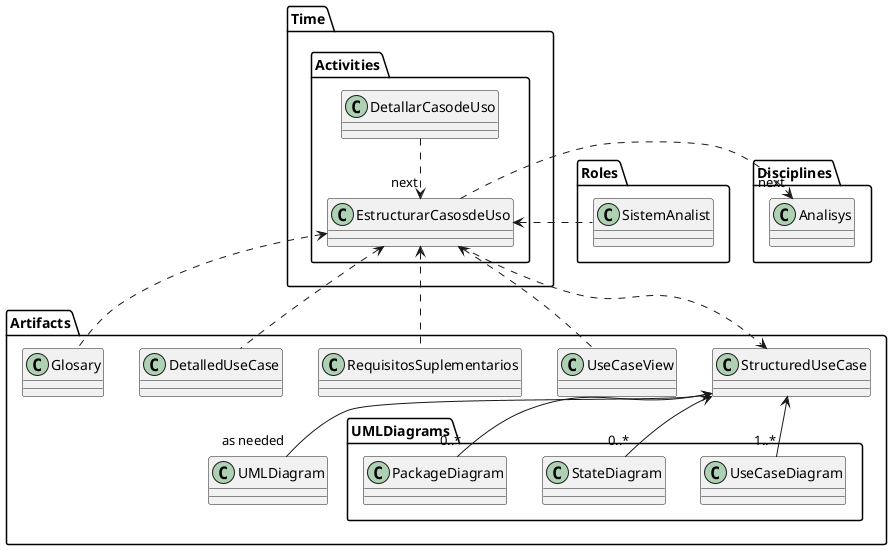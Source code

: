 @startuml

  set namespaceSeparator .
  
  Time.Activities.DetallarCasodeUso ..> "next" Time.Activities.EstructurarCasosdeUso
  Time.Activities.EstructurarCasosdeUso <.right. Roles.SistemAnalist
  Time.Activities.EstructurarCasosdeUso .right.> "next" Disciplines.Analisys
  
  Time.Activities.EstructurarCasosdeUso <.. Artifacts.UseCaseView
  Time.Activities.EstructurarCasosdeUso <.. Artifacts.RequisitosSuplementarios
  Time.Activities.EstructurarCasosdeUso <.. Artifacts.DetalledUseCase
  Time.Activities.EstructurarCasosdeUso <.. Artifacts.Glosary

  Time.Activities.EstructurarCasosdeUso .> Artifacts.StructuredUseCase

  namespace Artifacts {
    namespace UMLDiagrams {
    }
    StructuredUseCase <-- "1..*" Artifacts.UMLDiagrams.UseCaseDiagram
    StructuredUseCase <-- "0..*" Artifacts.UMLDiagrams.StateDiagram
    StructuredUseCase <-- "0..*" Artifacts.UMLDiagrams.PackageDiagram
    'StructuredUseCase <-- "0..*" Artifacts.UMLDiagrams.SequenceDiagram
    'StructuredUseCase <-- "0..*" Artifacts.UMLDiagrams.ActivityDiagram
    'StructuredUseCase <-- "0..*" Artifacts.UMLDiagrams.InteractionDiagram
    StructuredUseCase <-- "as needed" UMLDiagram
  }

@enduml